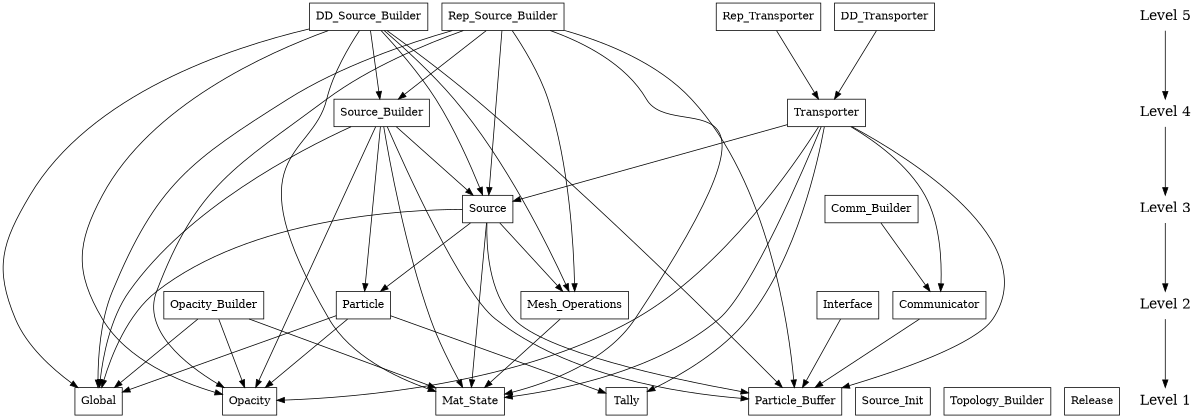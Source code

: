 digraph imc_package_level {
    /* graph attributes */
    center=1;
    size="8,14";
    ranksep=1.25;

    /* nodes */
    node0 [shape=box, label="Mesh_Operations"];
    node1 [shape=box, label="Rep_Source_Builder"];
    node2 [shape=box, label="Comm_Builder"];
    node3 [shape=box, label="Transporter"];
    node4 [shape=box, label="Communicator"];
    node5 [shape=box, label="Interface"];
    node6 [shape=box, label="Source_Init"];
    node7 [shape=box, label="DD_Source_Builder"];
    node8 [shape=box, label="Source_Builder"];
    node9 [shape=box, label="Rep_Transporter"];
    node10 [shape=box, label="Mat_State"];
    node11 [shape=box, label="Tally"];
    node12 [shape=box, label="Source"];
    node13 [shape=box, label="Topology_Builder"];
    node14 [shape=box, label="Global"];
    node15 [shape=box, label="DD_Transporter"];
    node16 [shape=box, label="Particle"];
    node17 [shape=box, label="Release"];
    node18 [shape=box, label="Opacity_Builder"];
    node19 [shape=box, label="Particle_Buffer"];
    node20 [shape=box, label="Opacity"];

    /* level dependencies */
    node0 -> { node10 };
    node1 -> { node8  node12  node19  node20  node10  node0  node14 };
    node2 -> { node4 };
    node3 -> { node10  node20  node12  node11  node19  node4 };
    node4 -> { node19 };
    node5 -> { node19 };
    node6 -> {};
    node7 -> { node8  node12  node19  node20  node10  node0  node14 };
    node8 -> { node16  node12  node19  node20  node10  node16  node14 };
    node9 -> { node3 };
    node10 -> {};
    node11 -> {};
    node12 -> { node16  node19  node10  node0  node14 };
    node13 -> {};
    node14 -> {};
    node15 -> { node3 };
    node16 -> { node20  node11  node14 };
    node17 -> {};
    node18 -> { node20  node10  node14 };
    node19 -> {};
    node20 -> {};

    /* Levels */
    l5 [shape=plaintext, label="Level 5", fontsize=18];
    l4 [shape=plaintext, label="Level 4", fontsize=18];
    l3 [shape=plaintext, label="Level 3", fontsize=18];
    l2 [shape=plaintext, label="Level 2", fontsize=18];
    l1 [shape=plaintext, label="Level 1", fontsize=18];

    l5 -> l4 -> l3 -> l2 -> l1

    {rank=same; l1 node6 node10 node11 node13 node14 node17 node19 node20};
    {rank=same; l2 node0 node4 node5 node16 node18};
    {rank=same; l3 node2 node12};
    {rank=same; l4 node3 node8};
    {rank=same; l5 node1 node7 node9 node15};

}